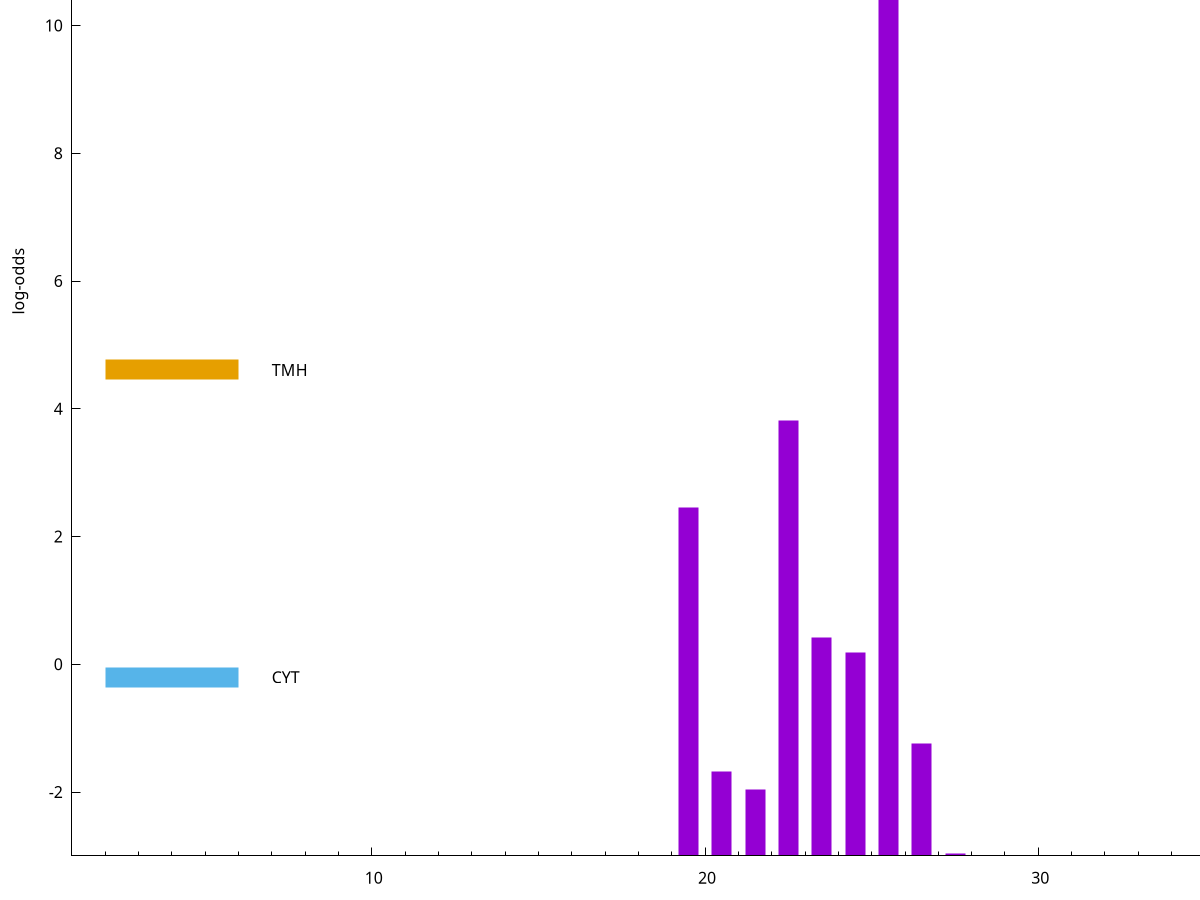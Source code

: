 set title "LipoP predictions for SRR4017825.gff"
set size 2., 1.4
set xrange [1:70] 
set mxtics 10
set yrange [-3:15]
set y2range [0:18]
set ylabel "log-odds"
set term postscript eps color solid "Helvetica" 30
set output "SRR4017825.gff12.eps"
set arrow from 2,11.2986 to 6,11.2986 nohead lt 1 lw 20
set label "SpI" at 7,11.2986
set arrow from 2,4.60831 to 6,4.60831 nohead lt 4 lw 20
set label "TMH" at 7,4.60831
set arrow from 2,-0.200913 to 6,-0.200913 nohead lt 3 lw 20
set label "CYT" at 7,-0.200913
set arrow from 2,11.2986 to 6,11.2986 nohead lt 1 lw 20
set label "SpI" at 7,11.2986
# NOTE: The scores below are the log-odds scores with the threshold
# NOTE: subtracted (a hack to make gnuplot make the histogram all
# NOTE: look nice).
plot "-" axes x1y2 title "" with impulses lt 1 lw 20
25.500000 14.285200
22.500000 6.810930
19.500000 5.448480
23.500000 3.417649
24.500000 3.191140
26.500000 1.758320
20.500000 1.315270
21.500000 1.040250
27.500000 0.031670
e
exit
